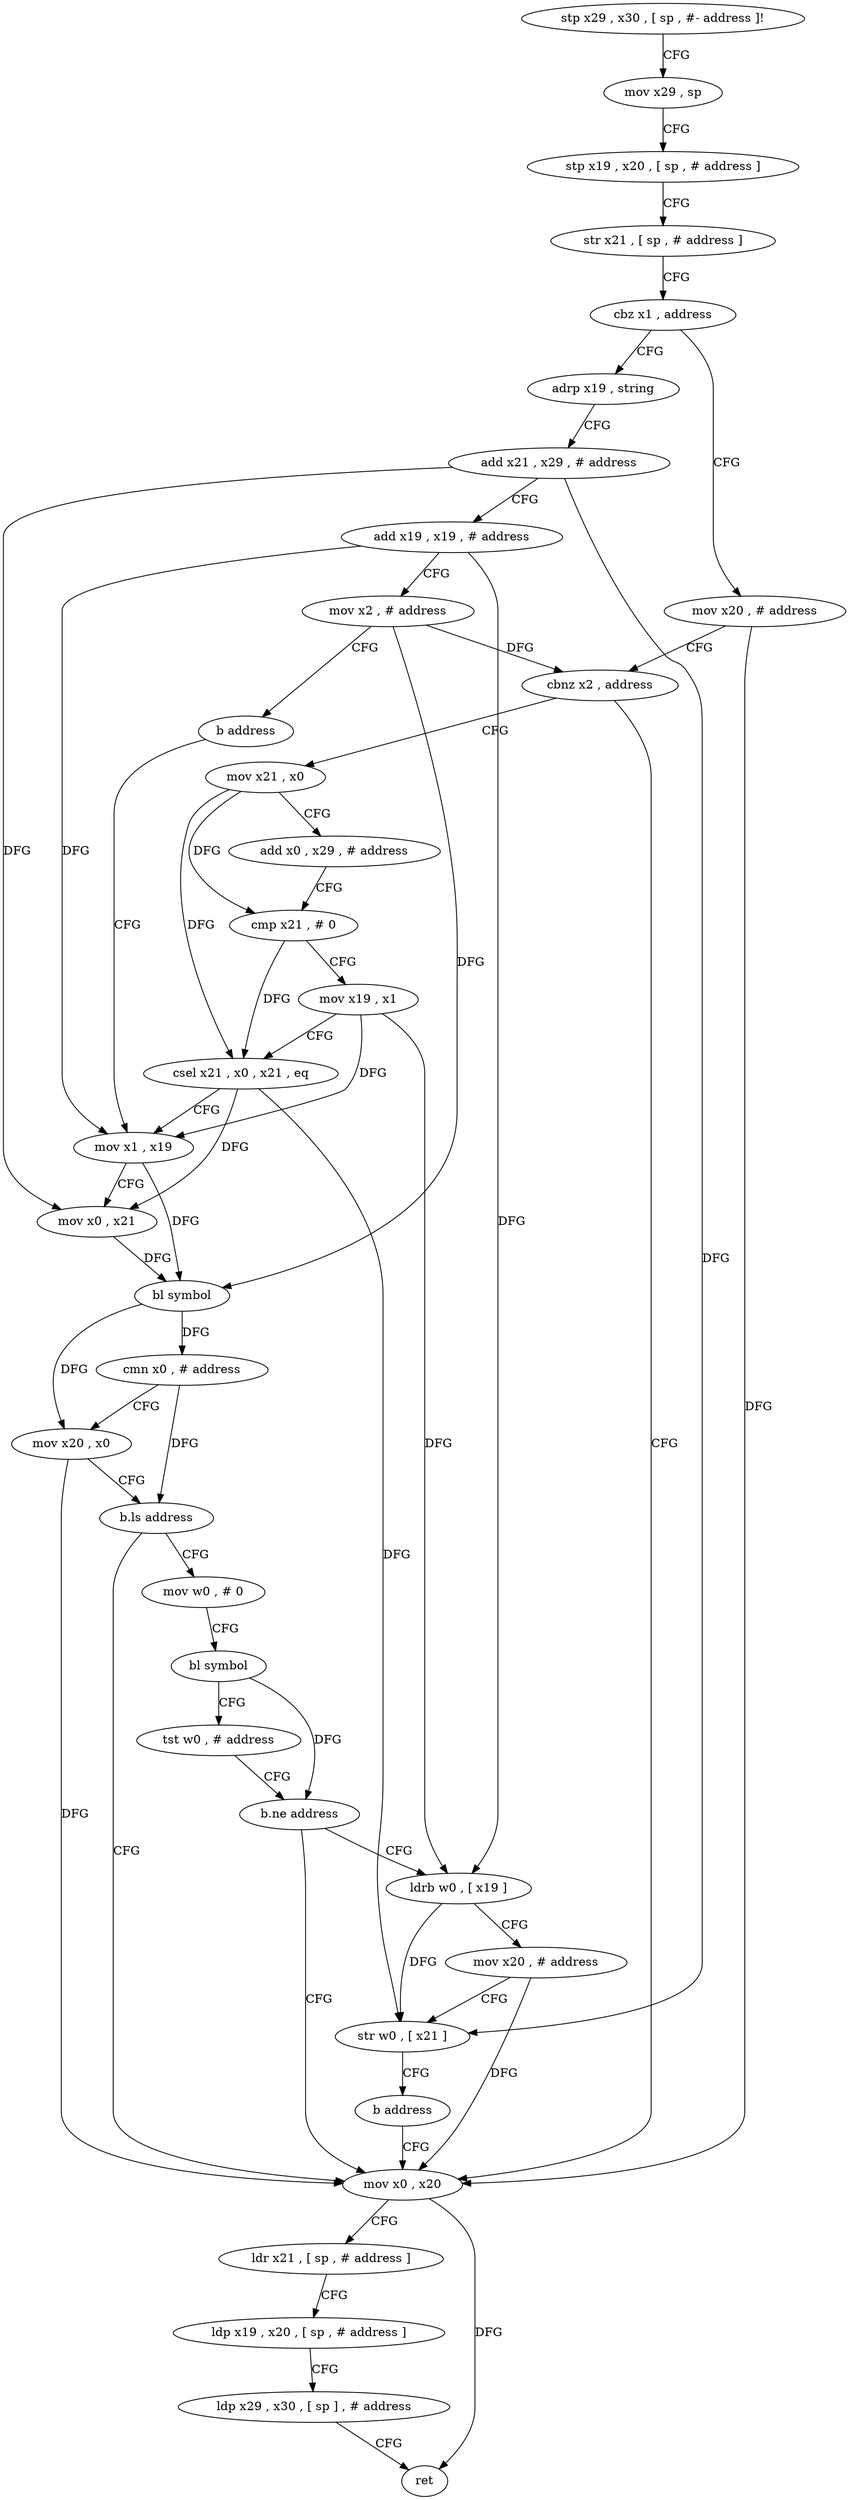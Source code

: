 digraph "func" {
"4317992" [label = "stp x29 , x30 , [ sp , #- address ]!" ]
"4317996" [label = "mov x29 , sp" ]
"4318000" [label = "stp x19 , x20 , [ sp , # address ]" ]
"4318004" [label = "str x21 , [ sp , # address ]" ]
"4318008" [label = "cbz x1 , address" ]
"4318120" [label = "adrp x19 , string" ]
"4318012" [label = "mov x20 , # address" ]
"4318124" [label = "add x21 , x29 , # address" ]
"4318128" [label = "add x19 , x19 , # address" ]
"4318132" [label = "mov x2 , # address" ]
"4318136" [label = "b address" ]
"4318060" [label = "mov x1 , x19" ]
"4318016" [label = "cbnz x2 , address" ]
"4318040" [label = "mov x21 , x0" ]
"4318020" [label = "mov x0 , x20" ]
"4318064" [label = "mov x0 , x21" ]
"4318068" [label = "bl symbol" ]
"4318072" [label = "cmn x0 , # address" ]
"4318076" [label = "mov x20 , x0" ]
"4318080" [label = "b.ls address" ]
"4318084" [label = "mov w0 , # 0" ]
"4318044" [label = "add x0 , x29 , # address" ]
"4318048" [label = "cmp x21 , # 0" ]
"4318052" [label = "mov x19 , x1" ]
"4318056" [label = "csel x21 , x0 , x21 , eq" ]
"4318024" [label = "ldr x21 , [ sp , # address ]" ]
"4318028" [label = "ldp x19 , x20 , [ sp , # address ]" ]
"4318032" [label = "ldp x29 , x30 , [ sp ] , # address" ]
"4318036" [label = "ret" ]
"4318088" [label = "bl symbol" ]
"4318092" [label = "tst w0 , # address" ]
"4318096" [label = "b.ne address" ]
"4318100" [label = "ldrb w0 , [ x19 ]" ]
"4318104" [label = "mov x20 , # address" ]
"4318108" [label = "str w0 , [ x21 ]" ]
"4318112" [label = "b address" ]
"4317992" -> "4317996" [ label = "CFG" ]
"4317996" -> "4318000" [ label = "CFG" ]
"4318000" -> "4318004" [ label = "CFG" ]
"4318004" -> "4318008" [ label = "CFG" ]
"4318008" -> "4318120" [ label = "CFG" ]
"4318008" -> "4318012" [ label = "CFG" ]
"4318120" -> "4318124" [ label = "CFG" ]
"4318012" -> "4318016" [ label = "CFG" ]
"4318012" -> "4318020" [ label = "DFG" ]
"4318124" -> "4318128" [ label = "CFG" ]
"4318124" -> "4318064" [ label = "DFG" ]
"4318124" -> "4318108" [ label = "DFG" ]
"4318128" -> "4318132" [ label = "CFG" ]
"4318128" -> "4318060" [ label = "DFG" ]
"4318128" -> "4318100" [ label = "DFG" ]
"4318132" -> "4318136" [ label = "CFG" ]
"4318132" -> "4318016" [ label = "DFG" ]
"4318132" -> "4318068" [ label = "DFG" ]
"4318136" -> "4318060" [ label = "CFG" ]
"4318060" -> "4318064" [ label = "CFG" ]
"4318060" -> "4318068" [ label = "DFG" ]
"4318016" -> "4318040" [ label = "CFG" ]
"4318016" -> "4318020" [ label = "CFG" ]
"4318040" -> "4318044" [ label = "CFG" ]
"4318040" -> "4318048" [ label = "DFG" ]
"4318040" -> "4318056" [ label = "DFG" ]
"4318020" -> "4318024" [ label = "CFG" ]
"4318020" -> "4318036" [ label = "DFG" ]
"4318064" -> "4318068" [ label = "DFG" ]
"4318068" -> "4318072" [ label = "DFG" ]
"4318068" -> "4318076" [ label = "DFG" ]
"4318072" -> "4318076" [ label = "CFG" ]
"4318072" -> "4318080" [ label = "DFG" ]
"4318076" -> "4318080" [ label = "CFG" ]
"4318076" -> "4318020" [ label = "DFG" ]
"4318080" -> "4318020" [ label = "CFG" ]
"4318080" -> "4318084" [ label = "CFG" ]
"4318084" -> "4318088" [ label = "CFG" ]
"4318044" -> "4318048" [ label = "CFG" ]
"4318048" -> "4318052" [ label = "CFG" ]
"4318048" -> "4318056" [ label = "DFG" ]
"4318052" -> "4318056" [ label = "CFG" ]
"4318052" -> "4318060" [ label = "DFG" ]
"4318052" -> "4318100" [ label = "DFG" ]
"4318056" -> "4318060" [ label = "CFG" ]
"4318056" -> "4318064" [ label = "DFG" ]
"4318056" -> "4318108" [ label = "DFG" ]
"4318024" -> "4318028" [ label = "CFG" ]
"4318028" -> "4318032" [ label = "CFG" ]
"4318032" -> "4318036" [ label = "CFG" ]
"4318088" -> "4318092" [ label = "CFG" ]
"4318088" -> "4318096" [ label = "DFG" ]
"4318092" -> "4318096" [ label = "CFG" ]
"4318096" -> "4318020" [ label = "CFG" ]
"4318096" -> "4318100" [ label = "CFG" ]
"4318100" -> "4318104" [ label = "CFG" ]
"4318100" -> "4318108" [ label = "DFG" ]
"4318104" -> "4318108" [ label = "CFG" ]
"4318104" -> "4318020" [ label = "DFG" ]
"4318108" -> "4318112" [ label = "CFG" ]
"4318112" -> "4318020" [ label = "CFG" ]
}
